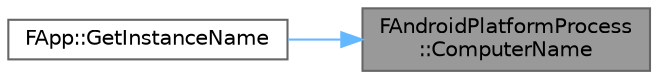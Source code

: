 digraph "FAndroidPlatformProcess::ComputerName"
{
 // INTERACTIVE_SVG=YES
 // LATEX_PDF_SIZE
  bgcolor="transparent";
  edge [fontname=Helvetica,fontsize=10,labelfontname=Helvetica,labelfontsize=10];
  node [fontname=Helvetica,fontsize=10,shape=box,height=0.2,width=0.4];
  rankdir="RL";
  Node1 [id="Node000001",label="FAndroidPlatformProcess\l::ComputerName",height=0.2,width=0.4,color="gray40", fillcolor="grey60", style="filled", fontcolor="black",tooltip=" "];
  Node1 -> Node2 [id="edge1_Node000001_Node000002",dir="back",color="steelblue1",style="solid",tooltip=" "];
  Node2 [id="Node000002",label="FApp::GetInstanceName",height=0.2,width=0.4,color="grey40", fillcolor="white", style="filled",URL="$d9/d01/classFApp.html#a67025a9d35747b9c847888a3af4b38a1",tooltip="Gets the name of this application instance."];
}
